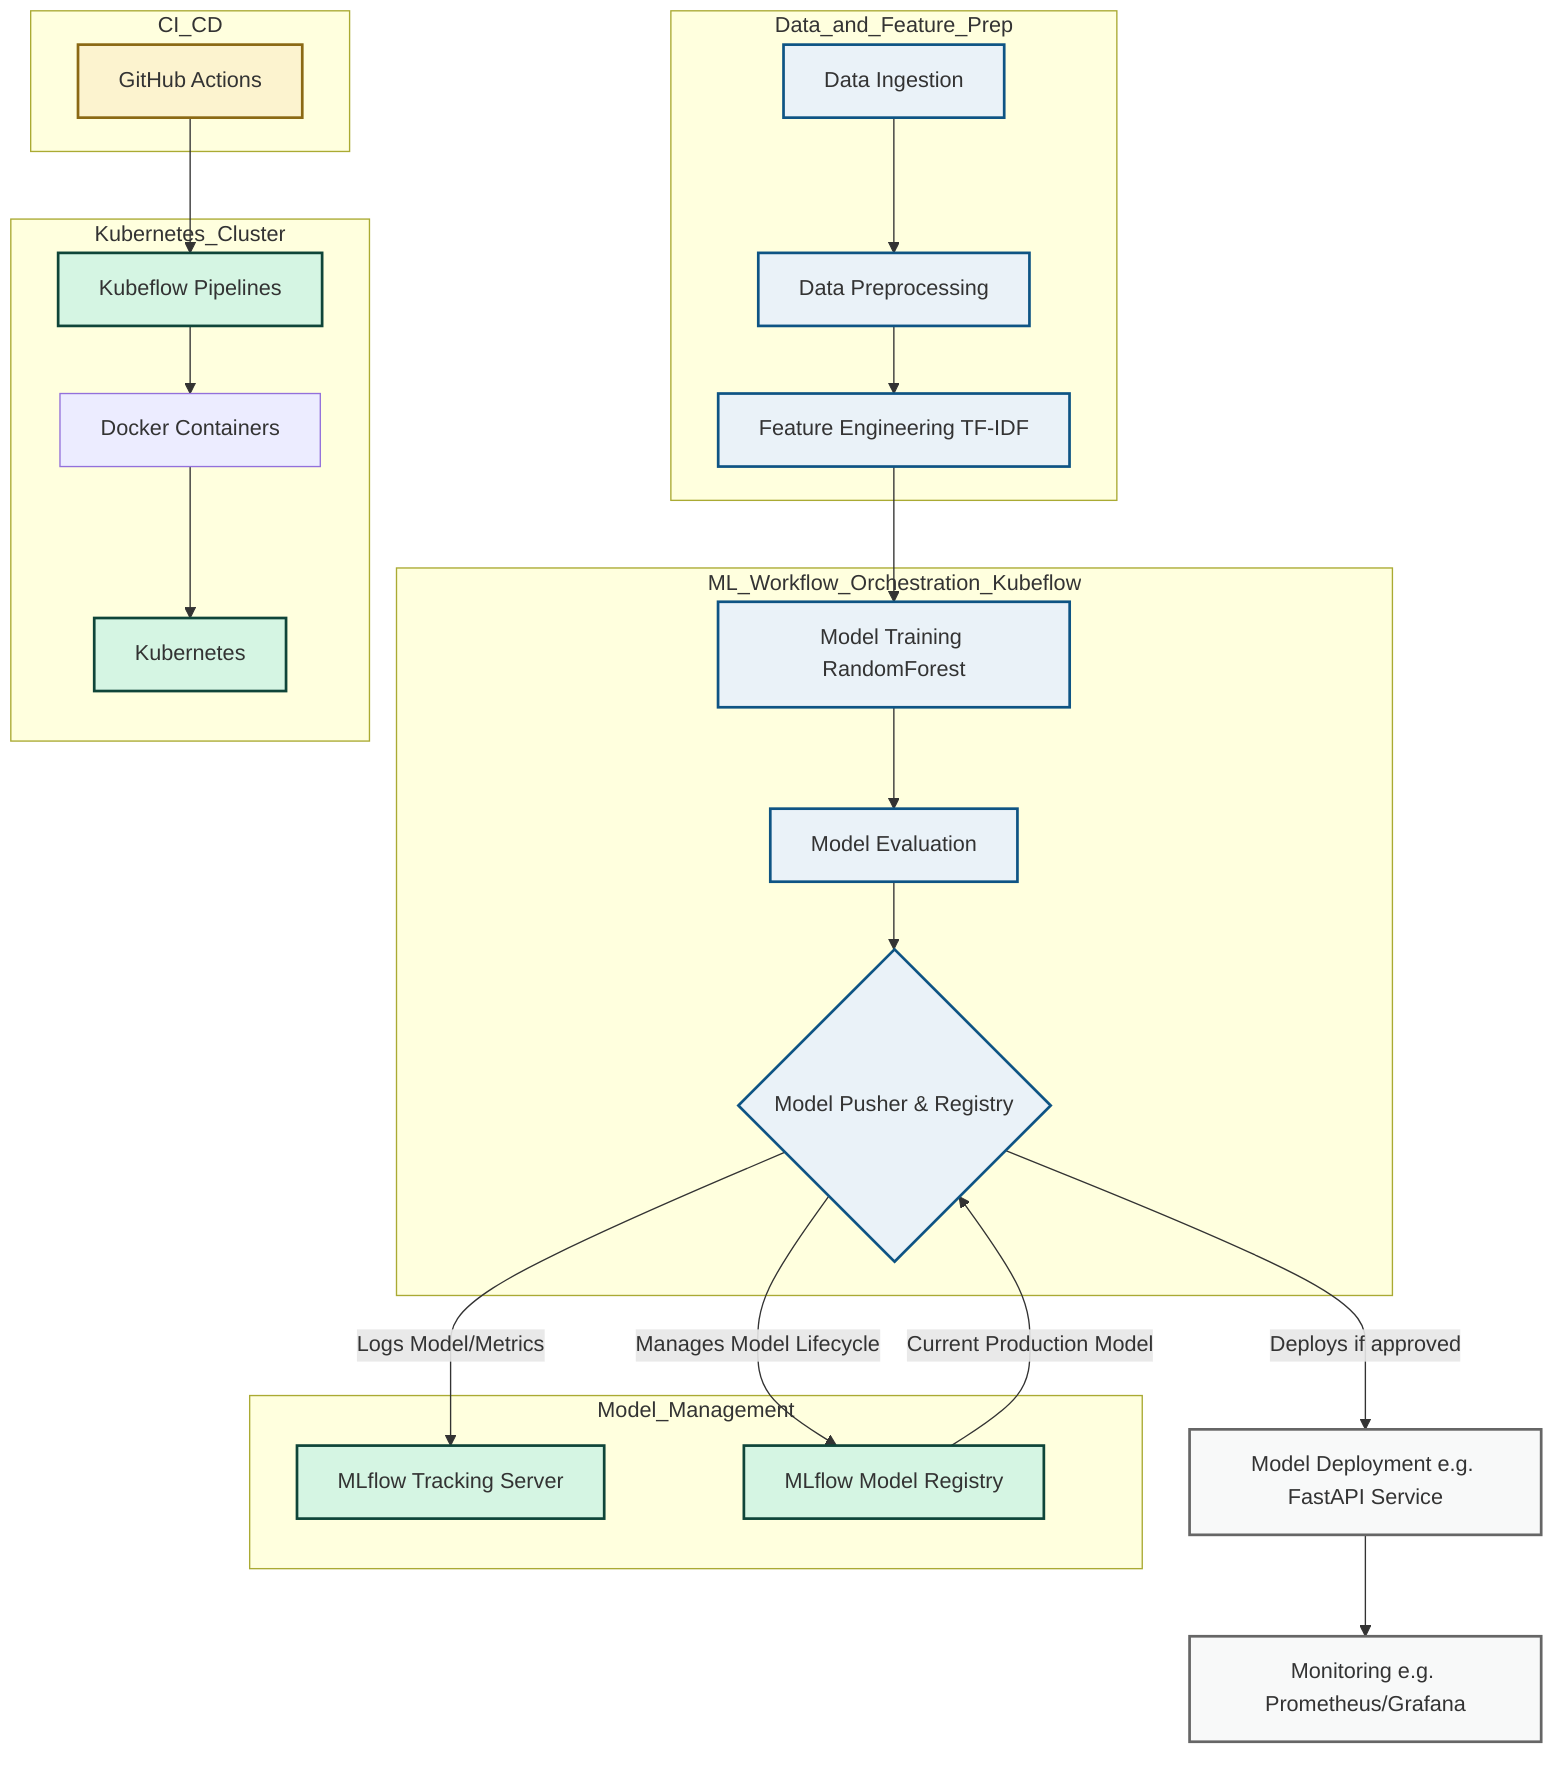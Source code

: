 graph TD
    %% Subgraph: Data and Feature Preparation
    subgraph Data_and_Feature_Prep
        A[Data Ingestion] --> B[Data Preprocessing]
        B --> C[Feature Engineering TF-IDF]
    end

    %% Subgraph: ML Workflow Orchestration (Kubeflow)
    subgraph ML_Workflow_Orchestration_Kubeflow
        C --> D[Model Training RandomForest]
        D --> E[Model Evaluation]
        E --> F{Model Pusher & Registry}
    end

    %% Subgraph: Model Management (MLflow & DagsHub)
    subgraph Model_Management
        F -- Logs Model/Metrics --> G[MLflow Tracking Server]
        F -- Manages Model Lifecycle --> H[MLflow Model Registry]
        H -- Current Production Model --> F
    end

    %% Subgraph: Infrastructure
    subgraph Kubernetes_Cluster
        direction LR
        I[Kubeflow Pipelines]
        J[Docker Containers]
        K[Kubernetes]
        I --> J
        J --> K
    end

    %% Subgraph: CI/CD
    subgraph CI_CD
        L[GitHub Actions] --> I
    end

    %% Deployment and Monitoring
    F -->|Deploys if approved| Prod[Model Deployment e.g. FastAPI Service]
    Prod --> M[Monitoring e.g. Prometheus/Grafana]

    %% Styling
    classDef component fill:#EAF2F8,stroke:#0E5484,stroke-width:2px;
    class A,B,C,D,E,F component;

    classDef platform fill:#D5F5E3,stroke:#0F4539,stroke-width:2px;
    class G,H,I,K platform;

    classDef cicd fill:#FCF3CF,stroke:#8B6914,stroke-width:2px;
    class L cicd;

    classDef deployment fill:#F8F9F9,stroke:#666666,stroke-width:2px;
    class Prod,M deployment;